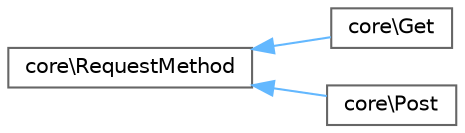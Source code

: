 digraph "Graphical Class Hierarchy"
{
 // LATEX_PDF_SIZE
  bgcolor="transparent";
  edge [fontname=Helvetica,fontsize=10,labelfontname=Helvetica,labelfontsize=10];
  node [fontname=Helvetica,fontsize=10,shape=box,height=0.2,width=0.4];
  rankdir="LR";
  Node0 [id="Node000000",label="core\\RequestMethod",height=0.2,width=0.4,color="grey40", fillcolor="white", style="filled",URL="$classcore_1_1_request_method.html",tooltip=" "];
  Node0 -> Node1 [id="edge9_Node000000_Node000001",dir="back",color="steelblue1",style="solid",tooltip=" "];
  Node1 [id="Node000001",label="core\\Get",height=0.2,width=0.4,color="grey40", fillcolor="white", style="filled",URL="$classcore_1_1_get.html",tooltip=" "];
  Node0 -> Node2 [id="edge10_Node000000_Node000002",dir="back",color="steelblue1",style="solid",tooltip=" "];
  Node2 [id="Node000002",label="core\\Post",height=0.2,width=0.4,color="grey40", fillcolor="white", style="filled",URL="$classcore_1_1_post.html",tooltip=" "];
}
